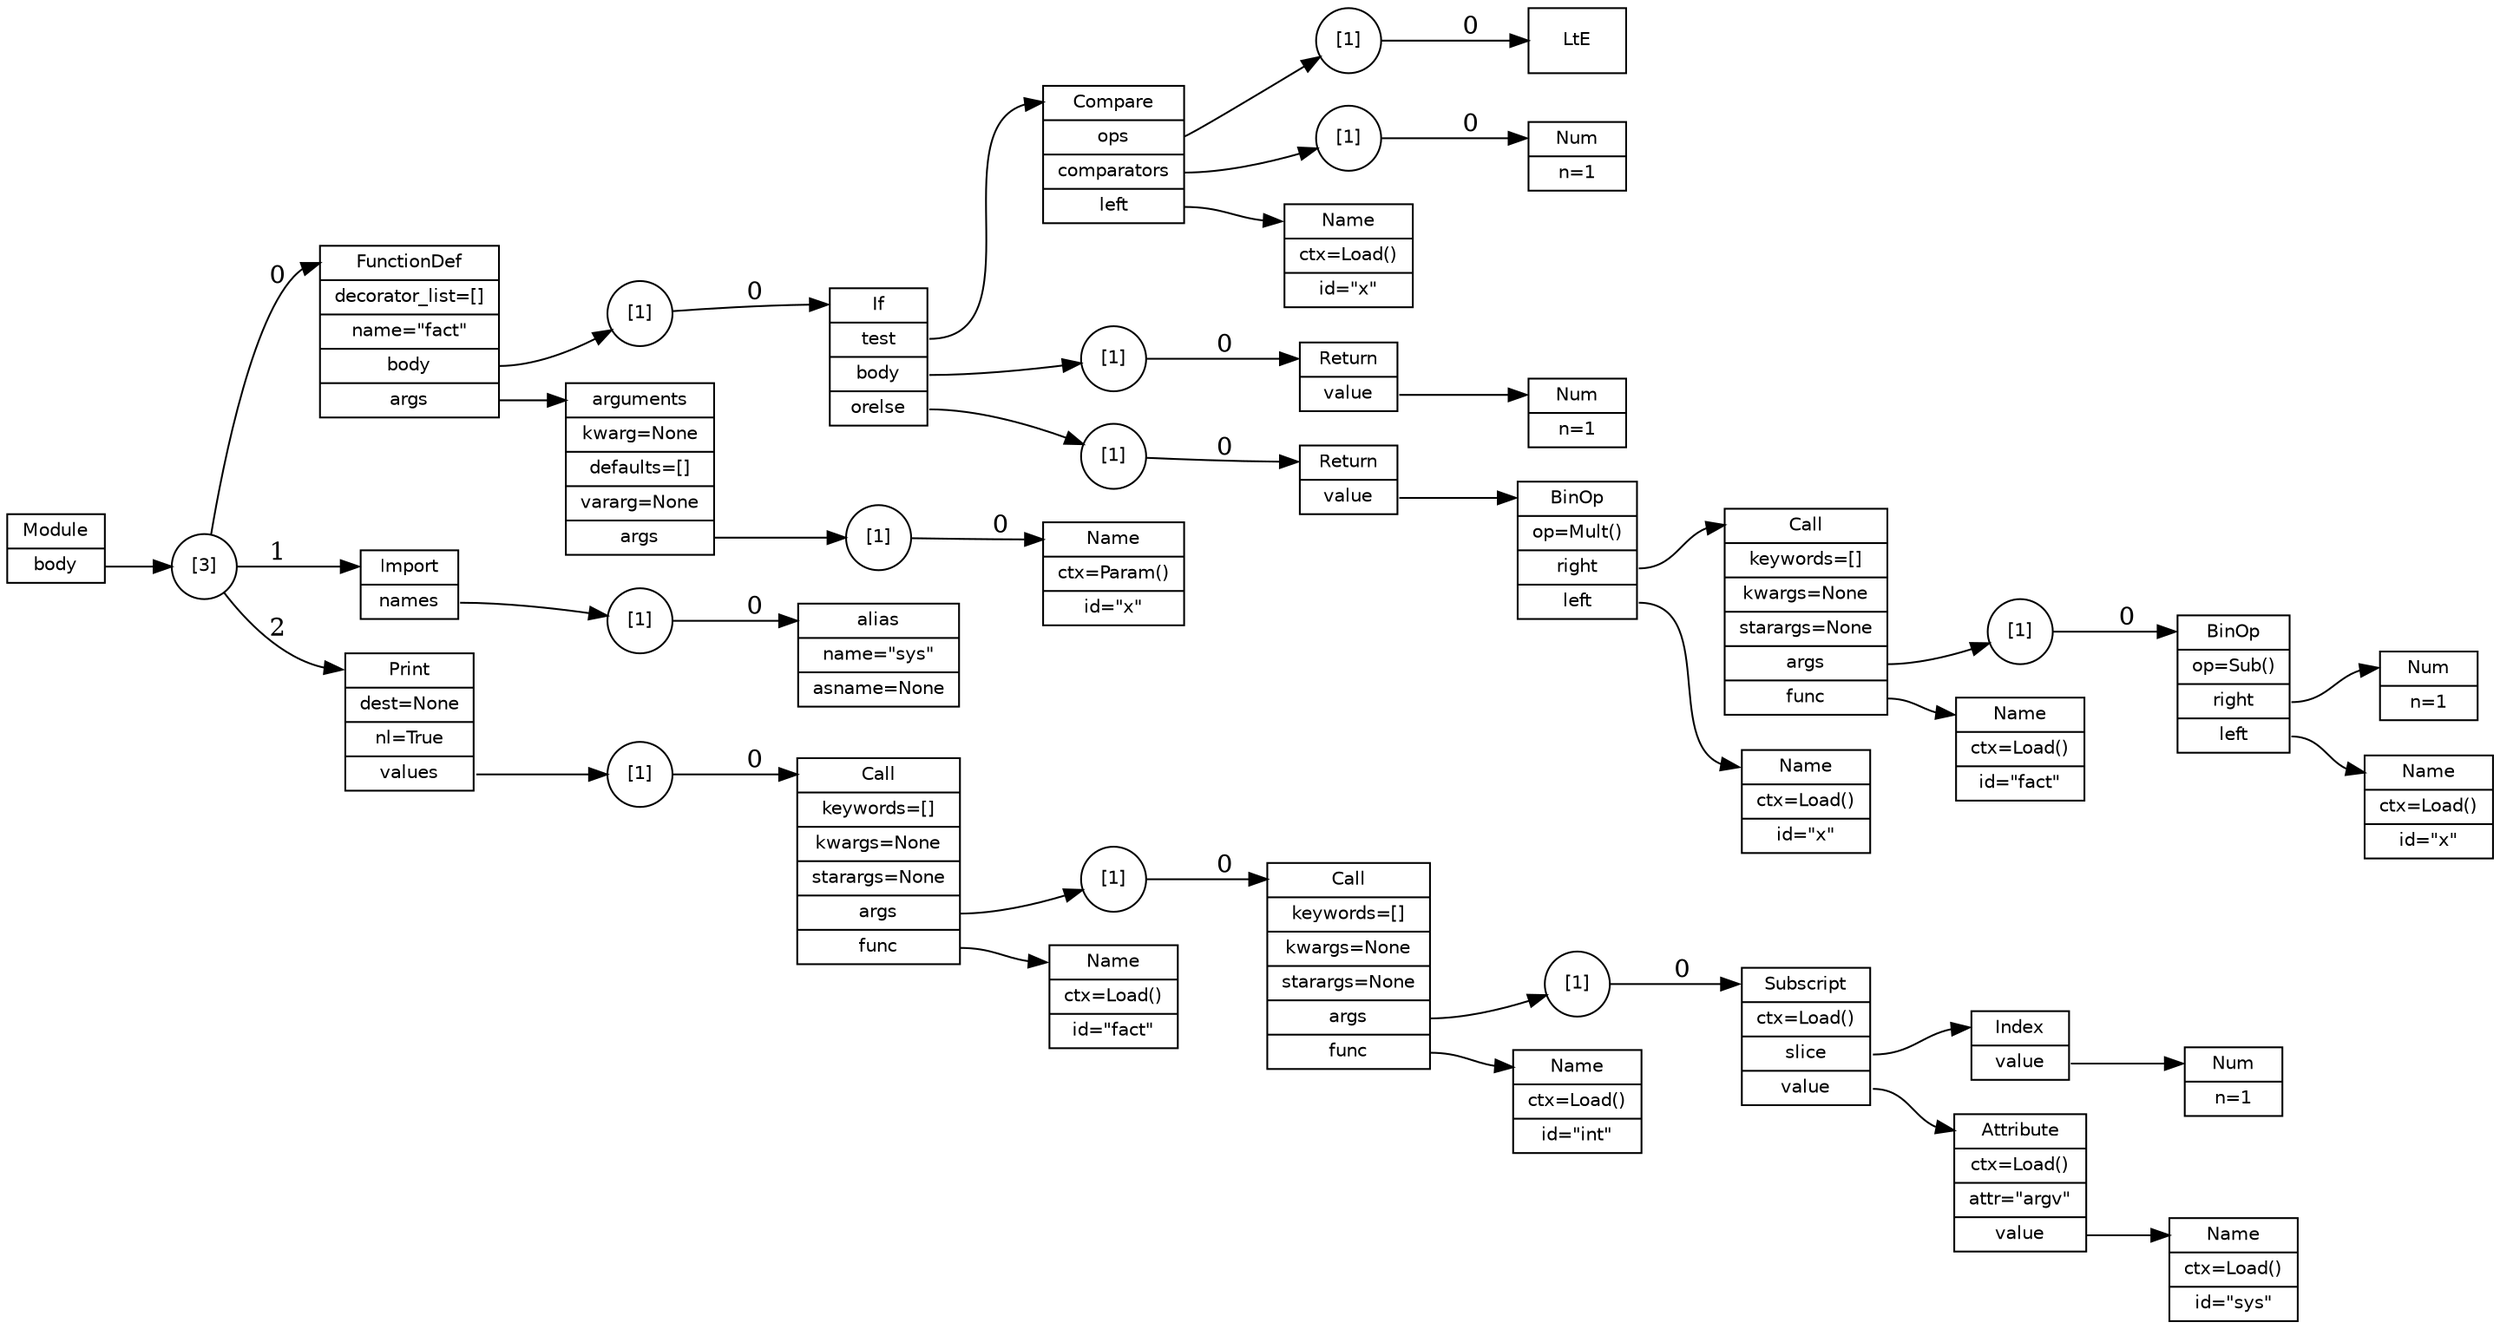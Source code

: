 # dumped by ..\dump_ast_png.py
digraph ast {
graph [rankdir = "LR"];
node [shape = record, fontname = "Helvetica", fontsize = 10];
"n0" [label="<cn>Name|<ctx>ctx=Param()|<id>id=\"x\""];
"n1" [label="[1]", shape=circle];
"n1" -> "n0":<cn> [label="0"];
"n2" [label="<cn>arguments|<kwarg>kwarg=None|<defaults>defaults=[]|<vararg>vararg=None|<args>args"];
"n2":<args> -> "n1":<cn>;
"n3" [label="<cn>Name|<ctx>ctx=Load()|<id>id=\"x\""];
"n4" [label="<cn>LtE"];
"n5" [label="[1]", shape=circle];
"n5" -> "n4":<cn> [label="0"];
"n6" [label="<cn>Num|<n>n=1"];
"n7" [label="[1]", shape=circle];
"n7" -> "n6":<cn> [label="0"];
"n8" [label="<cn>Compare|<ops>ops|<comparators>comparators|<left>left"];
"n8":<ops> -> "n5":<cn>;
"n8":<comparators> -> "n7":<cn>;
"n8":<left> -> "n3":<cn>;
"n9" [label="<cn>Num|<n>n=1"];
"n10" [label="<cn>Return|<value>value"];
"n10":<value> -> "n9":<cn>;
"n11" [label="[1]", shape=circle];
"n11" -> "n10":<cn> [label="0"];
"n12" [label="<cn>Name|<ctx>ctx=Load()|<id>id=\"x\""];
"n13" [label="<cn>Name|<ctx>ctx=Load()|<id>id=\"fact\""];
"n14" [label="<cn>Name|<ctx>ctx=Load()|<id>id=\"x\""];
"n15" [label="<cn>Num|<n>n=1"];
"n16" [label="<cn>BinOp|<op>op=Sub()|<right>right|<left>left"];
"n16":<right> -> "n15":<cn>;
"n16":<left> -> "n14":<cn>;
"n17" [label="[1]", shape=circle];
"n17" -> "n16":<cn> [label="0"];
"n18" [label="<cn>Call|<keywords>keywords=[]|<kwargs>kwargs=None|<starargs>starargs=None|<args>args|<func>func"];
"n18":<args> -> "n17":<cn>;
"n18":<func> -> "n13":<cn>;
"n19" [label="<cn>BinOp|<op>op=Mult()|<right>right|<left>left"];
"n19":<right> -> "n18":<cn>;
"n19":<left> -> "n12":<cn>;
"n20" [label="<cn>Return|<value>value"];
"n20":<value> -> "n19":<cn>;
"n21" [label="[1]", shape=circle];
"n21" -> "n20":<cn> [label="0"];
"n22" [label="<cn>If|<test>test|<body>body|<orelse>orelse"];
"n22":<test> -> "n8":<cn>;
"n22":<body> -> "n11":<cn>;
"n22":<orelse> -> "n21":<cn>;
"n23" [label="[1]", shape=circle];
"n23" -> "n22":<cn> [label="0"];
"n24" [label="<cn>FunctionDef|<decorator_list>decorator_list=[]|<name>name=\"fact\"|<body>body|<args>args"];
"n24":<body> -> "n23":<cn>;
"n24":<args> -> "n2":<cn>;
"n25" [label="<cn>alias|<name>name=\"sys\"|<asname>asname=None"];
"n26" [label="[1]", shape=circle];
"n26" -> "n25":<cn> [label="0"];
"n27" [label="<cn>Import|<names>names"];
"n27":<names> -> "n26":<cn>;
"n28" [label="<cn>Name|<ctx>ctx=Load()|<id>id=\"fact\""];
"n29" [label="<cn>Name|<ctx>ctx=Load()|<id>id=\"int\""];
"n30" [label="<cn>Name|<ctx>ctx=Load()|<id>id=\"sys\""];
"n31" [label="<cn>Attribute|<ctx>ctx=Load()|<attr>attr=\"argv\"|<value>value"];
"n31":<value> -> "n30":<cn>;
"n32" [label="<cn>Num|<n>n=1"];
"n33" [label="<cn>Index|<value>value"];
"n33":<value> -> "n32":<cn>;
"n34" [label="<cn>Subscript|<ctx>ctx=Load()|<slice>slice|<value>value"];
"n34":<slice> -> "n33":<cn>;
"n34":<value> -> "n31":<cn>;
"n35" [label="[1]", shape=circle];
"n35" -> "n34":<cn> [label="0"];
"n36" [label="<cn>Call|<keywords>keywords=[]|<kwargs>kwargs=None|<starargs>starargs=None|<args>args|<func>func"];
"n36":<args> -> "n35":<cn>;
"n36":<func> -> "n29":<cn>;
"n37" [label="[1]", shape=circle];
"n37" -> "n36":<cn> [label="0"];
"n38" [label="<cn>Call|<keywords>keywords=[]|<kwargs>kwargs=None|<starargs>starargs=None|<args>args|<func>func"];
"n38":<args> -> "n37":<cn>;
"n38":<func> -> "n28":<cn>;
"n39" [label="[1]", shape=circle];
"n39" -> "n38":<cn> [label="0"];
"n40" [label="<cn>Print|<dest>dest=None|<nl>nl=True|<values>values"];
"n40":<values> -> "n39":<cn>;
"n41" [label="[3]", shape=circle];
"n41" -> "n24":<cn> [label="0"];
"n41" -> "n27":<cn> [label="1"];
"n41" -> "n40":<cn> [label="2"];
"n42" [label="<cn>Module|<body>body"];
"n42":<body> -> "n41":<cn>;
}